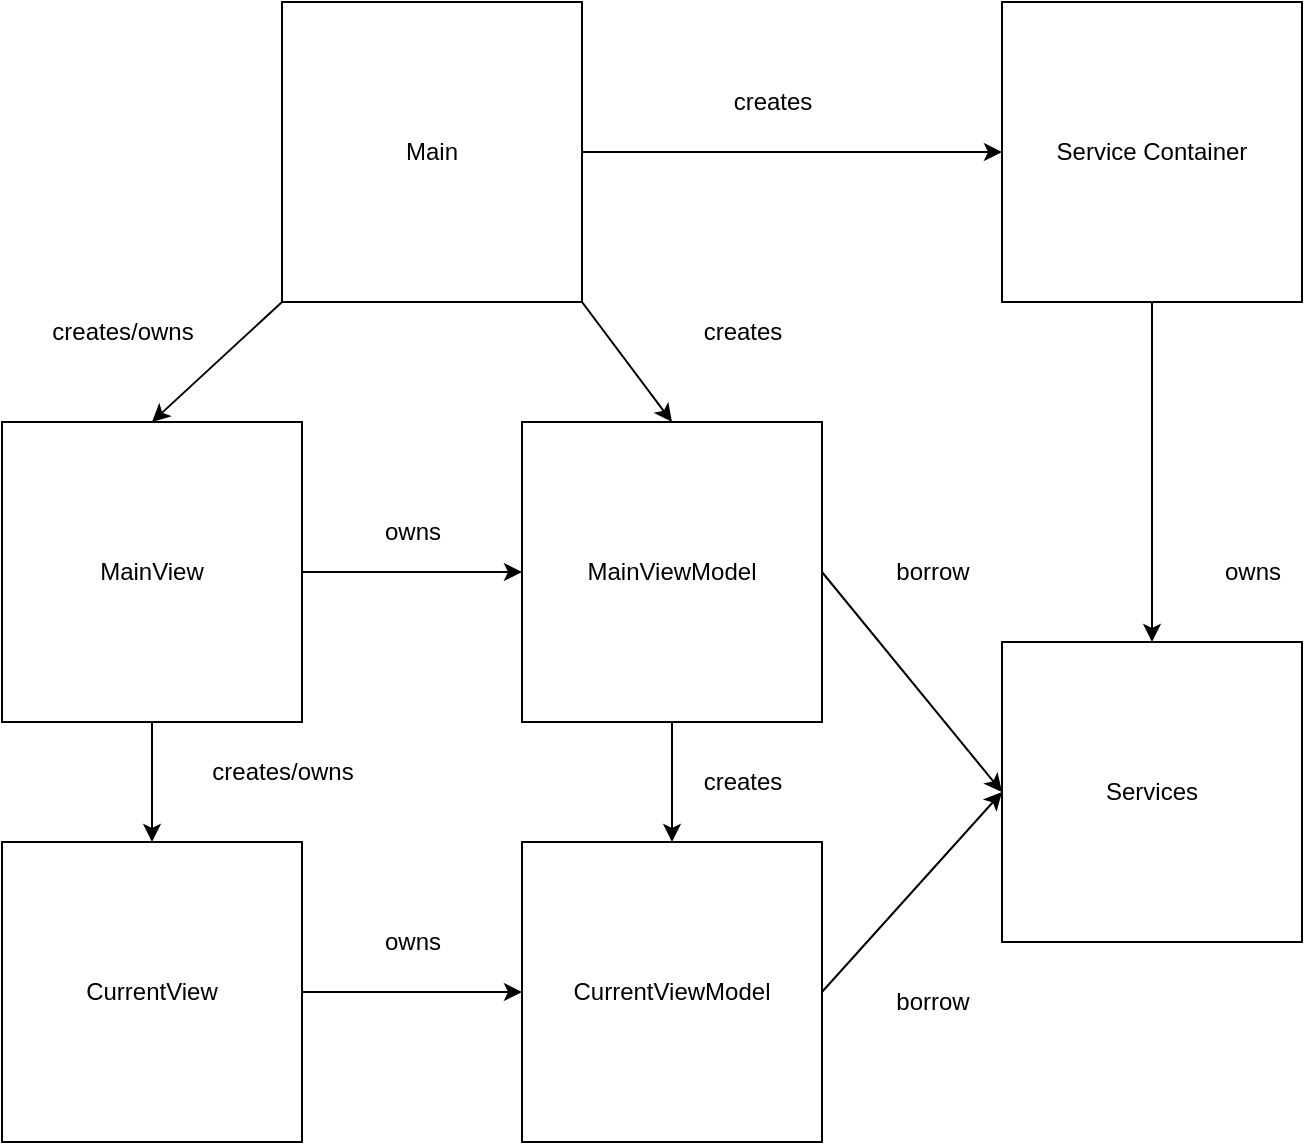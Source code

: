 <mxfile>
    <diagram id="hzouEjzP4vkWeTW6q2ey" name="Page-1">
        <mxGraphModel dx="1375" dy="2958" grid="1" gridSize="10" guides="1" tooltips="1" connect="1" arrows="1" fold="1" page="1" pageScale="1" pageWidth="850" pageHeight="1100" math="0" shadow="0">
            <root>
                <mxCell id="0"/>
                <mxCell id="1" parent="0"/>
                <mxCell id="11" value="" style="edgeStyle=none;html=1;" parent="1" source="2" target="4" edge="1">
                    <mxGeometry relative="1" as="geometry"/>
                </mxCell>
                <mxCell id="15" value="" style="edgeStyle=none;html=1;" parent="1" source="2" target="3" edge="1">
                    <mxGeometry relative="1" as="geometry"/>
                </mxCell>
                <mxCell id="2" value="MainView" style="whiteSpace=wrap;html=1;aspect=fixed;" parent="1" vertex="1">
                    <mxGeometry x="90" y="140" width="150" height="150" as="geometry"/>
                </mxCell>
                <mxCell id="17" value="" style="edgeStyle=none;html=1;" parent="1" source="3" target="5" edge="1">
                    <mxGeometry relative="1" as="geometry"/>
                </mxCell>
                <mxCell id="3" value="CurrentView" style="whiteSpace=wrap;html=1;aspect=fixed;" parent="1" vertex="1">
                    <mxGeometry x="90" y="350" width="150" height="150" as="geometry"/>
                </mxCell>
                <mxCell id="13" value="" style="edgeStyle=none;html=1;" parent="1" source="4" target="5" edge="1">
                    <mxGeometry relative="1" as="geometry"/>
                </mxCell>
                <mxCell id="25" style="edgeStyle=none;html=1;exitX=1;exitY=0.5;exitDx=0;exitDy=0;entryX=0;entryY=0.5;entryDx=0;entryDy=0;" parent="1" source="4" target="19" edge="1">
                    <mxGeometry relative="1" as="geometry"/>
                </mxCell>
                <mxCell id="4" value="MainViewModel" style="whiteSpace=wrap;html=1;aspect=fixed;" parent="1" vertex="1">
                    <mxGeometry x="350" y="140" width="150" height="150" as="geometry"/>
                </mxCell>
                <mxCell id="26" style="edgeStyle=none;html=1;exitX=1;exitY=0.5;exitDx=0;exitDy=0;entryX=0;entryY=0.5;entryDx=0;entryDy=0;" parent="1" source="5" target="19" edge="1">
                    <mxGeometry relative="1" as="geometry">
                        <mxPoint x="590" y="350" as="targetPoint"/>
                    </mxGeometry>
                </mxCell>
                <mxCell id="5" value="CurrentViewModel" style="whiteSpace=wrap;html=1;aspect=fixed;" parent="1" vertex="1">
                    <mxGeometry x="350" y="350" width="150" height="150" as="geometry"/>
                </mxCell>
                <mxCell id="7" style="edgeStyle=none;html=1;exitX=0;exitY=1;exitDx=0;exitDy=0;entryX=0.5;entryY=0;entryDx=0;entryDy=0;" parent="1" source="6" target="2" edge="1">
                    <mxGeometry relative="1" as="geometry"/>
                </mxCell>
                <mxCell id="9" style="edgeStyle=none;html=1;exitX=1;exitY=1;exitDx=0;exitDy=0;entryX=0.5;entryY=0;entryDx=0;entryDy=0;" parent="1" source="6" target="4" edge="1">
                    <mxGeometry relative="1" as="geometry"/>
                </mxCell>
                <mxCell id="32" style="edgeStyle=none;html=1;exitX=1;exitY=0.5;exitDx=0;exitDy=0;" edge="1" parent="1" source="6" target="27">
                    <mxGeometry relative="1" as="geometry"/>
                </mxCell>
                <mxCell id="6" value="Main" style="whiteSpace=wrap;html=1;aspect=fixed;" parent="1" vertex="1">
                    <mxGeometry x="230" y="-70" width="150" height="150" as="geometry"/>
                </mxCell>
                <mxCell id="8" value="creates/owns" style="text;html=1;align=center;verticalAlign=middle;resizable=0;points=[];autosize=1;strokeColor=none;fillColor=none;" parent="1" vertex="1">
                    <mxGeometry x="100" y="80" width="100" height="30" as="geometry"/>
                </mxCell>
                <mxCell id="10" value="creates" style="text;html=1;align=center;verticalAlign=middle;resizable=0;points=[];autosize=1;strokeColor=none;fillColor=none;" parent="1" vertex="1">
                    <mxGeometry x="425" y="80" width="70" height="30" as="geometry"/>
                </mxCell>
                <mxCell id="12" value="owns" style="text;html=1;align=center;verticalAlign=middle;resizable=0;points=[];autosize=1;strokeColor=none;fillColor=none;" parent="1" vertex="1">
                    <mxGeometry x="270" y="180" width="50" height="30" as="geometry"/>
                </mxCell>
                <mxCell id="14" value="creates" style="text;html=1;align=center;verticalAlign=middle;resizable=0;points=[];autosize=1;strokeColor=none;fillColor=none;" parent="1" vertex="1">
                    <mxGeometry x="425" y="305" width="70" height="30" as="geometry"/>
                </mxCell>
                <mxCell id="16" value="creates/owns" style="text;html=1;align=center;verticalAlign=middle;resizable=0;points=[];autosize=1;strokeColor=none;fillColor=none;" parent="1" vertex="1">
                    <mxGeometry x="180" y="300" width="100" height="30" as="geometry"/>
                </mxCell>
                <mxCell id="18" value="owns" style="text;html=1;align=center;verticalAlign=middle;resizable=0;points=[];autosize=1;strokeColor=none;fillColor=none;" parent="1" vertex="1">
                    <mxGeometry x="270" y="385" width="50" height="30" as="geometry"/>
                </mxCell>
                <mxCell id="19" value="Services" style="whiteSpace=wrap;html=1;aspect=fixed;" parent="1" vertex="1">
                    <mxGeometry x="590" y="250" width="150" height="150" as="geometry"/>
                </mxCell>
                <mxCell id="28" value="" style="edgeStyle=none;html=1;" parent="1" source="27" target="19" edge="1">
                    <mxGeometry relative="1" as="geometry"/>
                </mxCell>
                <mxCell id="27" value="Service Container" style="whiteSpace=wrap;html=1;aspect=fixed;" parent="1" vertex="1">
                    <mxGeometry x="590" y="-70" width="150" height="150" as="geometry"/>
                </mxCell>
                <mxCell id="29" value="owns" style="text;html=1;align=center;verticalAlign=middle;resizable=0;points=[];autosize=1;strokeColor=none;fillColor=none;" parent="1" vertex="1">
                    <mxGeometry x="690" y="200" width="50" height="30" as="geometry"/>
                </mxCell>
                <mxCell id="30" value="borrow" style="text;html=1;align=center;verticalAlign=middle;resizable=0;points=[];autosize=1;strokeColor=none;fillColor=none;" parent="1" vertex="1">
                    <mxGeometry x="520" y="200" width="70" height="30" as="geometry"/>
                </mxCell>
                <mxCell id="31" value="borrow" style="text;html=1;align=center;verticalAlign=middle;resizable=0;points=[];autosize=1;strokeColor=none;fillColor=none;" parent="1" vertex="1">
                    <mxGeometry x="520" y="415" width="70" height="30" as="geometry"/>
                </mxCell>
                <mxCell id="33" value="creates" style="text;html=1;align=center;verticalAlign=middle;resizable=0;points=[];autosize=1;strokeColor=none;fillColor=none;" vertex="1" parent="1">
                    <mxGeometry x="440" y="-35" width="70" height="30" as="geometry"/>
                </mxCell>
            </root>
        </mxGraphModel>
    </diagram>
</mxfile>